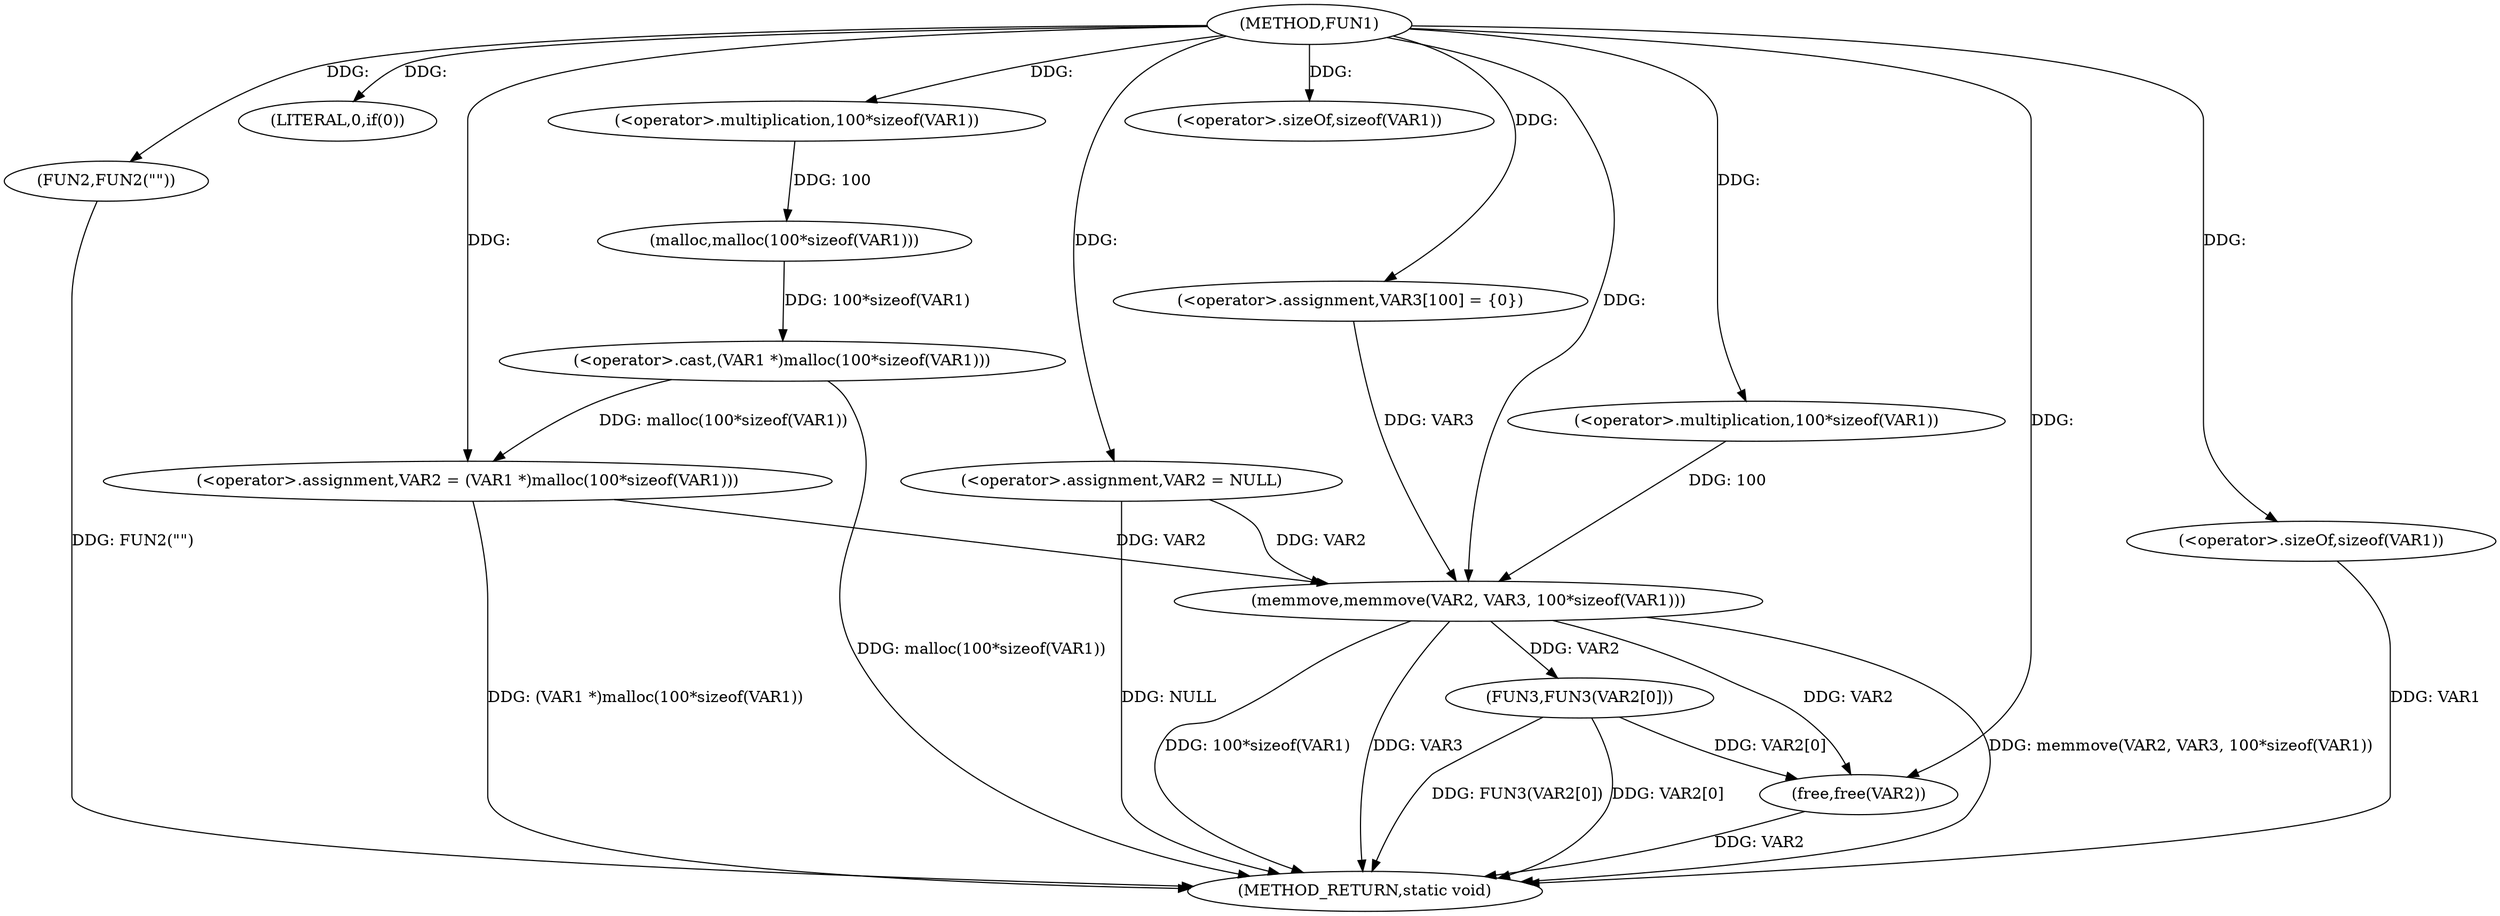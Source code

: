 digraph FUN1 {  
"1000100" [label = "(METHOD,FUN1)" ]
"1000139" [label = "(METHOD_RETURN,static void)" ]
"1000103" [label = "(<operator>.assignment,VAR2 = NULL)" ]
"1000107" [label = "(LITERAL,0,if(0))" ]
"1000109" [label = "(FUN2,FUN2(\"\"))" ]
"1000113" [label = "(<operator>.assignment,VAR2 = (VAR1 *)malloc(100*sizeof(VAR1)))" ]
"1000115" [label = "(<operator>.cast,(VAR1 *)malloc(100*sizeof(VAR1)))" ]
"1000117" [label = "(malloc,malloc(100*sizeof(VAR1)))" ]
"1000118" [label = "(<operator>.multiplication,100*sizeof(VAR1))" ]
"1000120" [label = "(<operator>.sizeOf,sizeof(VAR1))" ]
"1000124" [label = "(<operator>.assignment,VAR3[100] = {0})" ]
"1000126" [label = "(memmove,memmove(VAR2, VAR3, 100*sizeof(VAR1)))" ]
"1000129" [label = "(<operator>.multiplication,100*sizeof(VAR1))" ]
"1000131" [label = "(<operator>.sizeOf,sizeof(VAR1))" ]
"1000133" [label = "(FUN3,FUN3(VAR2[0]))" ]
"1000137" [label = "(free,free(VAR2))" ]
  "1000115" -> "1000139"  [ label = "DDG: malloc(100*sizeof(VAR1))"] 
  "1000126" -> "1000139"  [ label = "DDG: memmove(VAR2, VAR3, 100*sizeof(VAR1))"] 
  "1000103" -> "1000139"  [ label = "DDG: NULL"] 
  "1000131" -> "1000139"  [ label = "DDG: VAR1"] 
  "1000113" -> "1000139"  [ label = "DDG: (VAR1 *)malloc(100*sizeof(VAR1))"] 
  "1000133" -> "1000139"  [ label = "DDG: FUN3(VAR2[0])"] 
  "1000126" -> "1000139"  [ label = "DDG: 100*sizeof(VAR1)"] 
  "1000133" -> "1000139"  [ label = "DDG: VAR2[0]"] 
  "1000126" -> "1000139"  [ label = "DDG: VAR3"] 
  "1000137" -> "1000139"  [ label = "DDG: VAR2"] 
  "1000109" -> "1000139"  [ label = "DDG: FUN2(\"\")"] 
  "1000100" -> "1000103"  [ label = "DDG: "] 
  "1000100" -> "1000107"  [ label = "DDG: "] 
  "1000100" -> "1000109"  [ label = "DDG: "] 
  "1000115" -> "1000113"  [ label = "DDG: malloc(100*sizeof(VAR1))"] 
  "1000100" -> "1000113"  [ label = "DDG: "] 
  "1000117" -> "1000115"  [ label = "DDG: 100*sizeof(VAR1)"] 
  "1000118" -> "1000117"  [ label = "DDG: 100"] 
  "1000100" -> "1000118"  [ label = "DDG: "] 
  "1000100" -> "1000120"  [ label = "DDG: "] 
  "1000100" -> "1000124"  [ label = "DDG: "] 
  "1000103" -> "1000126"  [ label = "DDG: VAR2"] 
  "1000113" -> "1000126"  [ label = "DDG: VAR2"] 
  "1000100" -> "1000126"  [ label = "DDG: "] 
  "1000124" -> "1000126"  [ label = "DDG: VAR3"] 
  "1000129" -> "1000126"  [ label = "DDG: 100"] 
  "1000100" -> "1000129"  [ label = "DDG: "] 
  "1000100" -> "1000131"  [ label = "DDG: "] 
  "1000126" -> "1000133"  [ label = "DDG: VAR2"] 
  "1000133" -> "1000137"  [ label = "DDG: VAR2[0]"] 
  "1000126" -> "1000137"  [ label = "DDG: VAR2"] 
  "1000100" -> "1000137"  [ label = "DDG: "] 
}

